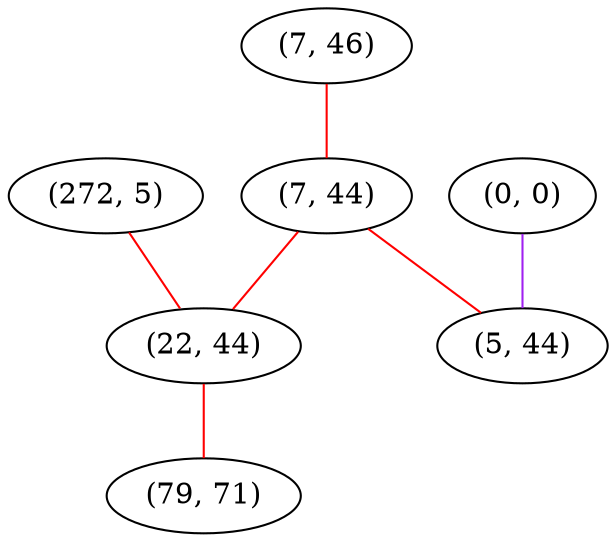 graph "" {
"(7, 46)";
"(0, 0)";
"(272, 5)";
"(7, 44)";
"(22, 44)";
"(5, 44)";
"(79, 71)";
"(7, 46)" -- "(7, 44)"  [color=red, key=0, weight=1];
"(0, 0)" -- "(5, 44)"  [color=purple, key=0, weight=4];
"(272, 5)" -- "(22, 44)"  [color=red, key=0, weight=1];
"(7, 44)" -- "(22, 44)"  [color=red, key=0, weight=1];
"(7, 44)" -- "(5, 44)"  [color=red, key=0, weight=1];
"(22, 44)" -- "(79, 71)"  [color=red, key=0, weight=1];
}
